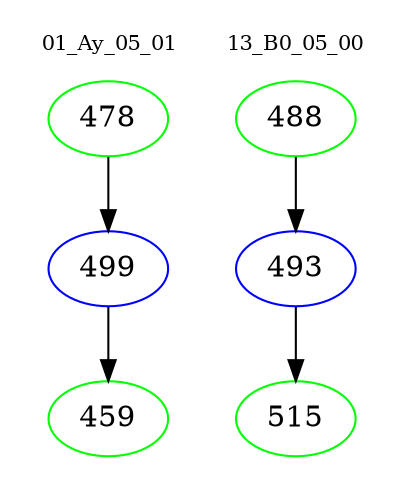 digraph{
subgraph cluster_0 {
color = white
label = "01_Ay_05_01";
fontsize=10;
T0_478 [label="478", color="green"]
T0_478 -> T0_499 [color="black"]
T0_499 [label="499", color="blue"]
T0_499 -> T0_459 [color="black"]
T0_459 [label="459", color="green"]
}
subgraph cluster_1 {
color = white
label = "13_B0_05_00";
fontsize=10;
T1_488 [label="488", color="green"]
T1_488 -> T1_493 [color="black"]
T1_493 [label="493", color="blue"]
T1_493 -> T1_515 [color="black"]
T1_515 [label="515", color="green"]
}
}
